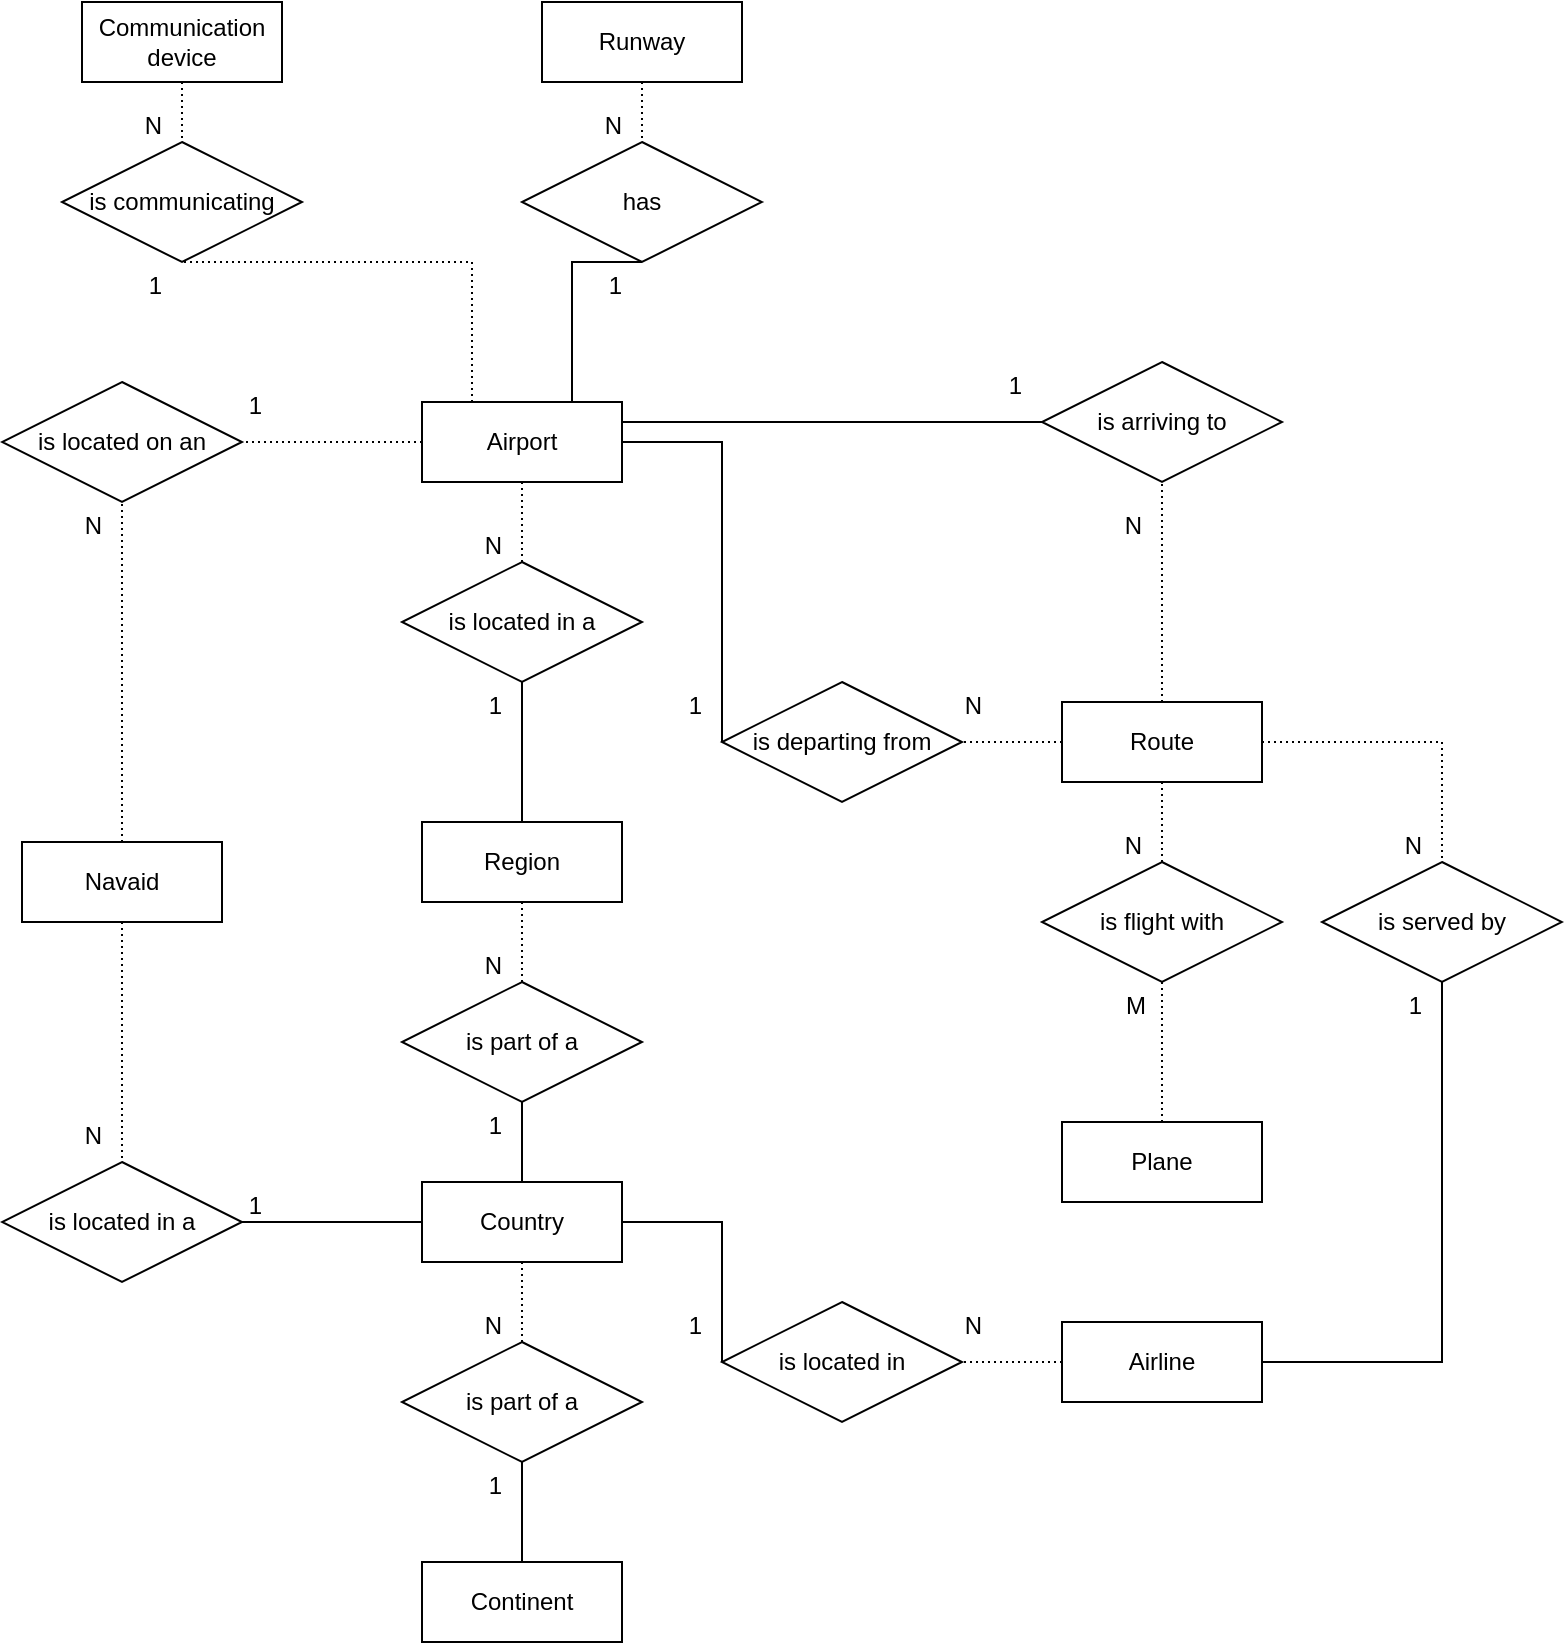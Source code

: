 <mxfile version="12.8.5" type="github">
  <diagram id="QOBkVK9os_g-NTVw1f61" name="Page-1">
    <mxGraphModel dx="1422" dy="762" grid="1" gridSize="10" guides="1" tooltips="1" connect="1" arrows="1" fold="1" page="1" pageScale="1" pageWidth="827" pageHeight="1169" math="0" shadow="0">
      <root>
        <mxCell id="0" />
        <mxCell id="1" parent="0" />
        <mxCell id="nIdmVU4Ml0ts0ksLowSz-1" value="Airline" style="whiteSpace=wrap;html=1;align=center;direction=west;" parent="1" vertex="1">
          <mxGeometry x="560" y="670" width="100" height="40" as="geometry" />
        </mxCell>
        <mxCell id="nIdmVU4Ml0ts0ksLowSz-2" value="Runway" style="whiteSpace=wrap;html=1;align=center;" parent="1" vertex="1">
          <mxGeometry x="300" y="10" width="100" height="40" as="geometry" />
        </mxCell>
        <mxCell id="nIdmVU4Ml0ts0ksLowSz-3" value="Navaid" style="whiteSpace=wrap;html=1;align=center;" parent="1" vertex="1">
          <mxGeometry x="40" y="430" width="100" height="40" as="geometry" />
        </mxCell>
        <mxCell id="nIdmVU4Ml0ts0ksLowSz-4" value="Communication device" style="whiteSpace=wrap;html=1;align=center;" parent="1" vertex="1">
          <mxGeometry x="70" y="10" width="100" height="40" as="geometry" />
        </mxCell>
        <mxCell id="nIdmVU4Ml0ts0ksLowSz-5" value="Region" style="whiteSpace=wrap;html=1;align=center;" parent="1" vertex="1">
          <mxGeometry x="240" y="420" width="100" height="40" as="geometry" />
        </mxCell>
        <mxCell id="nIdmVU4Ml0ts0ksLowSz-6" value="Airport" style="whiteSpace=wrap;html=1;align=center;" parent="1" vertex="1">
          <mxGeometry x="240" y="210" width="100" height="40" as="geometry" />
        </mxCell>
        <mxCell id="nIdmVU4Ml0ts0ksLowSz-8" value="Continent" style="whiteSpace=wrap;html=1;align=center;" parent="1" vertex="1">
          <mxGeometry x="240" y="790" width="100" height="40" as="geometry" />
        </mxCell>
        <mxCell id="nIdmVU4Ml0ts0ksLowSz-9" value="Plane" style="whiteSpace=wrap;html=1;align=center;" parent="1" vertex="1">
          <mxGeometry x="560" y="570" width="100" height="40" as="geometry" />
        </mxCell>
        <mxCell id="nIdmVU4Ml0ts0ksLowSz-10" value="Route" style="whiteSpace=wrap;html=1;align=center;" parent="1" vertex="1">
          <mxGeometry x="560" y="360" width="100" height="40" as="geometry" />
        </mxCell>
        <mxCell id="nIdmVU4Ml0ts0ksLowSz-11" value="is part of a" style="shape=rhombus;perimeter=rhombusPerimeter;whiteSpace=wrap;html=1;align=center;" parent="1" vertex="1">
          <mxGeometry x="230" y="680" width="120" height="60" as="geometry" />
        </mxCell>
        <mxCell id="nIdmVU4Ml0ts0ksLowSz-20" value="" style="endArrow=none;html=1;rounded=0;shadow=0;entryX=0.5;entryY=1;entryDx=0;entryDy=0;" parent="1" source="nIdmVU4Ml0ts0ksLowSz-8" target="nIdmVU4Ml0ts0ksLowSz-11" edge="1">
          <mxGeometry relative="1" as="geometry">
            <mxPoint x="450" y="760" as="sourcePoint" />
            <mxPoint x="490" y="590" as="targetPoint" />
          </mxGeometry>
        </mxCell>
        <mxCell id="nIdmVU4Ml0ts0ksLowSz-21" value="1" style="resizable=0;html=1;align=right;verticalAlign=bottom;" parent="nIdmVU4Ml0ts0ksLowSz-20" connectable="0" vertex="1">
          <mxGeometry x="1" relative="1" as="geometry">
            <mxPoint x="-10" y="20" as="offset" />
          </mxGeometry>
        </mxCell>
        <mxCell id="nIdmVU4Ml0ts0ksLowSz-22" value="" style="endArrow=none;html=1;rounded=0;dashed=1;dashPattern=1 2;shadow=0;exitX=0.5;exitY=1;exitDx=0;exitDy=0;entryX=0.5;entryY=0;entryDx=0;entryDy=0;" parent="1" source="nIdmVU4Ml0ts0ksLowSz-24" target="nIdmVU4Ml0ts0ksLowSz-11" edge="1">
          <mxGeometry relative="1" as="geometry">
            <mxPoint x="290" y="640" as="sourcePoint" />
            <mxPoint x="490" y="590" as="targetPoint" />
          </mxGeometry>
        </mxCell>
        <mxCell id="nIdmVU4Ml0ts0ksLowSz-23" value="N" style="resizable=0;html=1;align=right;verticalAlign=bottom;" parent="nIdmVU4Ml0ts0ksLowSz-22" connectable="0" vertex="1">
          <mxGeometry x="1" relative="1" as="geometry">
            <mxPoint x="-10" as="offset" />
          </mxGeometry>
        </mxCell>
        <mxCell id="nIdmVU4Ml0ts0ksLowSz-24" value="Country" style="whiteSpace=wrap;html=1;align=center;" parent="1" vertex="1">
          <mxGeometry x="240" y="600" width="100" height="40" as="geometry" />
        </mxCell>
        <mxCell id="nIdmVU4Ml0ts0ksLowSz-25" value="is part of a" style="shape=rhombus;perimeter=rhombusPerimeter;whiteSpace=wrap;html=1;align=center;" parent="1" vertex="1">
          <mxGeometry x="230" y="500" width="120" height="60" as="geometry" />
        </mxCell>
        <mxCell id="nIdmVU4Ml0ts0ksLowSz-26" value="" style="endArrow=none;html=1;rounded=0;shadow=0;exitX=0.5;exitY=0;exitDx=0;exitDy=0;entryX=0.5;entryY=1;entryDx=0;entryDy=0;" parent="1" source="nIdmVU4Ml0ts0ksLowSz-24" target="nIdmVU4Ml0ts0ksLowSz-25" edge="1">
          <mxGeometry relative="1" as="geometry">
            <mxPoint x="330" y="590" as="sourcePoint" />
            <mxPoint x="490" y="590" as="targetPoint" />
          </mxGeometry>
        </mxCell>
        <mxCell id="nIdmVU4Ml0ts0ksLowSz-27" value="1" style="resizable=0;html=1;align=right;verticalAlign=bottom;" parent="nIdmVU4Ml0ts0ksLowSz-26" connectable="0" vertex="1">
          <mxGeometry x="1" relative="1" as="geometry">
            <mxPoint x="-10" y="20" as="offset" />
          </mxGeometry>
        </mxCell>
        <mxCell id="nIdmVU4Ml0ts0ksLowSz-30" value="is located in a" style="shape=rhombus;perimeter=rhombusPerimeter;whiteSpace=wrap;html=1;align=center;" parent="1" vertex="1">
          <mxGeometry x="230" y="290" width="120" height="60" as="geometry" />
        </mxCell>
        <mxCell id="nIdmVU4Ml0ts0ksLowSz-31" value="" style="endArrow=none;html=1;rounded=0;shadow=0;entryX=0.5;entryY=1;entryDx=0;entryDy=0;exitX=0.5;exitY=0;exitDx=0;exitDy=0;" parent="1" source="nIdmVU4Ml0ts0ksLowSz-5" target="nIdmVU4Ml0ts0ksLowSz-30" edge="1">
          <mxGeometry relative="1" as="geometry">
            <mxPoint x="330" y="390" as="sourcePoint" />
            <mxPoint x="490" y="390" as="targetPoint" />
          </mxGeometry>
        </mxCell>
        <mxCell id="nIdmVU4Ml0ts0ksLowSz-32" value="1" style="resizable=0;html=1;align=right;verticalAlign=bottom;" parent="nIdmVU4Ml0ts0ksLowSz-31" connectable="0" vertex="1">
          <mxGeometry x="1" relative="1" as="geometry">
            <mxPoint x="-10" y="20" as="offset" />
          </mxGeometry>
        </mxCell>
        <mxCell id="nIdmVU4Ml0ts0ksLowSz-34" value="" style="endArrow=none;html=1;rounded=0;dashed=1;dashPattern=1 2;shadow=0;entryX=0.5;entryY=0;entryDx=0;entryDy=0;exitX=0.5;exitY=1;exitDx=0;exitDy=0;" parent="1" source="nIdmVU4Ml0ts0ksLowSz-6" target="nIdmVU4Ml0ts0ksLowSz-30" edge="1">
          <mxGeometry relative="1" as="geometry">
            <mxPoint x="330" y="390" as="sourcePoint" />
            <mxPoint x="490" y="390" as="targetPoint" />
          </mxGeometry>
        </mxCell>
        <mxCell id="nIdmVU4Ml0ts0ksLowSz-35" value="N" style="resizable=0;html=1;align=right;verticalAlign=bottom;" parent="nIdmVU4Ml0ts0ksLowSz-34" connectable="0" vertex="1">
          <mxGeometry x="1" relative="1" as="geometry">
            <mxPoint x="-10" as="offset" />
          </mxGeometry>
        </mxCell>
        <mxCell id="nIdmVU4Ml0ts0ksLowSz-36" value="" style="endArrow=none;html=1;rounded=0;dashed=1;dashPattern=1 2;shadow=0;exitX=0.5;exitY=1;exitDx=0;exitDy=0;entryX=0.5;entryY=0;entryDx=0;entryDy=0;" parent="1" source="nIdmVU4Ml0ts0ksLowSz-5" target="nIdmVU4Ml0ts0ksLowSz-25" edge="1">
          <mxGeometry relative="1" as="geometry">
            <mxPoint x="330" y="390" as="sourcePoint" />
            <mxPoint x="490" y="390" as="targetPoint" />
          </mxGeometry>
        </mxCell>
        <mxCell id="nIdmVU4Ml0ts0ksLowSz-37" value="N" style="resizable=0;html=1;align=right;verticalAlign=bottom;" parent="nIdmVU4Ml0ts0ksLowSz-36" connectable="0" vertex="1">
          <mxGeometry x="1" relative="1" as="geometry">
            <mxPoint x="-10" as="offset" />
          </mxGeometry>
        </mxCell>
        <mxCell id="W7deLKcDwb9GxQglXqNE-1" value="is located in a" style="shape=rhombus;perimeter=rhombusPerimeter;whiteSpace=wrap;html=1;align=center;" vertex="1" parent="1">
          <mxGeometry x="30" y="590" width="120" height="60" as="geometry" />
        </mxCell>
        <mxCell id="W7deLKcDwb9GxQglXqNE-2" value="" style="endArrow=none;html=1;rounded=0;shadow=0;entryX=1;entryY=0.5;entryDx=0;entryDy=0;exitX=0;exitY=0.5;exitDx=0;exitDy=0;" edge="1" parent="1" target="W7deLKcDwb9GxQglXqNE-1" source="nIdmVU4Ml0ts0ksLowSz-24">
          <mxGeometry relative="1" as="geometry">
            <mxPoint x="450" y="640" as="sourcePoint" />
            <mxPoint x="650" y="610" as="targetPoint" />
          </mxGeometry>
        </mxCell>
        <mxCell id="W7deLKcDwb9GxQglXqNE-3" value="1" style="resizable=0;html=1;align=right;verticalAlign=bottom;" connectable="0" vertex="1" parent="W7deLKcDwb9GxQglXqNE-2">
          <mxGeometry x="1" relative="1" as="geometry">
            <mxPoint x="10" as="offset" />
          </mxGeometry>
        </mxCell>
        <mxCell id="W7deLKcDwb9GxQglXqNE-4" value="" style="endArrow=none;html=1;rounded=0;dashed=1;dashPattern=1 2;shadow=0;entryX=0.5;entryY=0;entryDx=0;entryDy=0;exitX=0.5;exitY=1;exitDx=0;exitDy=0;" edge="1" parent="1" target="W7deLKcDwb9GxQglXqNE-1" source="nIdmVU4Ml0ts0ksLowSz-3">
          <mxGeometry relative="1" as="geometry">
            <mxPoint x="450" y="470" as="sourcePoint" />
            <mxPoint x="650" y="610" as="targetPoint" />
          </mxGeometry>
        </mxCell>
        <mxCell id="W7deLKcDwb9GxQglXqNE-5" value="N" style="resizable=0;html=1;align=right;verticalAlign=bottom;" connectable="0" vertex="1" parent="W7deLKcDwb9GxQglXqNE-4">
          <mxGeometry x="1" relative="1" as="geometry">
            <mxPoint x="-10" y="-5" as="offset" />
          </mxGeometry>
        </mxCell>
        <mxCell id="W7deLKcDwb9GxQglXqNE-6" value="is located on an" style="shape=rhombus;perimeter=rhombusPerimeter;whiteSpace=wrap;html=1;align=center;" vertex="1" parent="1">
          <mxGeometry x="30" y="200" width="120" height="60" as="geometry" />
        </mxCell>
        <mxCell id="W7deLKcDwb9GxQglXqNE-11" value="" style="endArrow=none;html=1;rounded=0;dashed=1;dashPattern=1 2;shadow=0;exitX=0.5;exitY=0;exitDx=0;exitDy=0;entryX=0.5;entryY=1;entryDx=0;entryDy=0;" edge="1" parent="1" source="nIdmVU4Ml0ts0ksLowSz-3" target="W7deLKcDwb9GxQglXqNE-6">
          <mxGeometry relative="1" as="geometry">
            <mxPoint x="330" y="390" as="sourcePoint" />
            <mxPoint x="490" y="390" as="targetPoint" />
            <Array as="points" />
          </mxGeometry>
        </mxCell>
        <mxCell id="W7deLKcDwb9GxQglXqNE-12" value="N" style="resizable=0;html=1;align=right;verticalAlign=bottom;" connectable="0" vertex="1" parent="W7deLKcDwb9GxQglXqNE-11">
          <mxGeometry x="1" relative="1" as="geometry">
            <mxPoint x="-10" y="20" as="offset" />
          </mxGeometry>
        </mxCell>
        <mxCell id="W7deLKcDwb9GxQglXqNE-13" value="" style="endArrow=none;html=1;rounded=0;dashed=1;dashPattern=1 2;shadow=0;entryX=1;entryY=0.5;entryDx=0;entryDy=0;exitX=0;exitY=0.5;exitDx=0;exitDy=0;" edge="1" parent="1" source="nIdmVU4Ml0ts0ksLowSz-6" target="W7deLKcDwb9GxQglXqNE-6">
          <mxGeometry relative="1" as="geometry">
            <mxPoint x="330" y="390" as="sourcePoint" />
            <mxPoint x="490" y="390" as="targetPoint" />
          </mxGeometry>
        </mxCell>
        <mxCell id="W7deLKcDwb9GxQglXqNE-14" value="1" style="resizable=0;html=1;align=right;verticalAlign=bottom;" connectable="0" vertex="1" parent="W7deLKcDwb9GxQglXqNE-13">
          <mxGeometry x="1" relative="1" as="geometry">
            <mxPoint x="10" y="-10" as="offset" />
          </mxGeometry>
        </mxCell>
        <mxCell id="W7deLKcDwb9GxQglXqNE-15" value="is departing from" style="shape=rhombus;perimeter=rhombusPerimeter;whiteSpace=wrap;html=1;align=center;" vertex="1" parent="1">
          <mxGeometry x="390" y="350" width="120" height="60" as="geometry" />
        </mxCell>
        <mxCell id="W7deLKcDwb9GxQglXqNE-16" value="is arriving to" style="shape=rhombus;perimeter=rhombusPerimeter;whiteSpace=wrap;html=1;align=center;" vertex="1" parent="1">
          <mxGeometry x="550" y="190" width="120" height="60" as="geometry" />
        </mxCell>
        <mxCell id="W7deLKcDwb9GxQglXqNE-17" value="" style="endArrow=none;html=1;rounded=0;shadow=0;exitX=1;exitY=0.5;exitDx=0;exitDy=0;entryX=0;entryY=0.5;entryDx=0;entryDy=0;" edge="1" parent="1" source="nIdmVU4Ml0ts0ksLowSz-6" target="W7deLKcDwb9GxQglXqNE-15">
          <mxGeometry relative="1" as="geometry">
            <mxPoint x="330" y="290" as="sourcePoint" />
            <mxPoint x="490" y="290" as="targetPoint" />
            <Array as="points">
              <mxPoint x="390" y="230" />
            </Array>
          </mxGeometry>
        </mxCell>
        <mxCell id="W7deLKcDwb9GxQglXqNE-18" value="1" style="resizable=0;html=1;align=right;verticalAlign=bottom;" connectable="0" vertex="1" parent="W7deLKcDwb9GxQglXqNE-17">
          <mxGeometry x="1" relative="1" as="geometry">
            <mxPoint x="-10" y="-10" as="offset" />
          </mxGeometry>
        </mxCell>
        <mxCell id="W7deLKcDwb9GxQglXqNE-19" value="" style="endArrow=none;html=1;rounded=0;dashed=1;dashPattern=1 2;shadow=0;entryX=1;entryY=0.5;entryDx=0;entryDy=0;exitX=0;exitY=0.5;exitDx=0;exitDy=0;" edge="1" parent="1" source="nIdmVU4Ml0ts0ksLowSz-10" target="W7deLKcDwb9GxQglXqNE-15">
          <mxGeometry relative="1" as="geometry">
            <mxPoint x="330" y="290" as="sourcePoint" />
            <mxPoint x="490" y="290" as="targetPoint" />
          </mxGeometry>
        </mxCell>
        <mxCell id="W7deLKcDwb9GxQglXqNE-20" value="N" style="resizable=0;html=1;align=right;verticalAlign=bottom;" connectable="0" vertex="1" parent="W7deLKcDwb9GxQglXqNE-19">
          <mxGeometry x="1" relative="1" as="geometry">
            <mxPoint x="10" y="-10" as="offset" />
          </mxGeometry>
        </mxCell>
        <mxCell id="W7deLKcDwb9GxQglXqNE-21" value="" style="endArrow=none;html=1;rounded=0;shadow=0;entryX=0;entryY=0.5;entryDx=0;entryDy=0;exitX=1;exitY=0.25;exitDx=0;exitDy=0;" edge="1" parent="1" source="nIdmVU4Ml0ts0ksLowSz-6" target="W7deLKcDwb9GxQglXqNE-16">
          <mxGeometry relative="1" as="geometry">
            <mxPoint x="330" y="290" as="sourcePoint" />
            <mxPoint x="490" y="290" as="targetPoint" />
          </mxGeometry>
        </mxCell>
        <mxCell id="W7deLKcDwb9GxQglXqNE-22" value="1" style="resizable=0;html=1;align=right;verticalAlign=bottom;" connectable="0" vertex="1" parent="W7deLKcDwb9GxQglXqNE-21">
          <mxGeometry x="1" relative="1" as="geometry">
            <mxPoint x="-10" y="-10" as="offset" />
          </mxGeometry>
        </mxCell>
        <mxCell id="W7deLKcDwb9GxQglXqNE-23" value="" style="endArrow=none;html=1;rounded=0;dashed=1;dashPattern=1 2;shadow=0;entryX=0.5;entryY=1;entryDx=0;entryDy=0;exitX=0.5;exitY=0;exitDx=0;exitDy=0;" edge="1" parent="1" source="nIdmVU4Ml0ts0ksLowSz-10" target="W7deLKcDwb9GxQglXqNE-16">
          <mxGeometry relative="1" as="geometry">
            <mxPoint x="330" y="290" as="sourcePoint" />
            <mxPoint x="490" y="290" as="targetPoint" />
          </mxGeometry>
        </mxCell>
        <mxCell id="W7deLKcDwb9GxQglXqNE-24" value="N" style="resizable=0;html=1;align=right;verticalAlign=bottom;" connectable="0" vertex="1" parent="W7deLKcDwb9GxQglXqNE-23">
          <mxGeometry x="1" relative="1" as="geometry">
            <mxPoint x="-10" y="30" as="offset" />
          </mxGeometry>
        </mxCell>
        <mxCell id="W7deLKcDwb9GxQglXqNE-25" value="is flight with" style="shape=rhombus;perimeter=rhombusPerimeter;whiteSpace=wrap;html=1;align=center;" vertex="1" parent="1">
          <mxGeometry x="550" y="440" width="120" height="60" as="geometry" />
        </mxCell>
        <mxCell id="W7deLKcDwb9GxQglXqNE-26" value="" style="endArrow=none;html=1;rounded=0;dashed=1;dashPattern=1 2;shadow=0;entryX=0.5;entryY=0;entryDx=0;entryDy=0;exitX=0.5;exitY=1;exitDx=0;exitDy=0;" edge="1" parent="1" source="nIdmVU4Ml0ts0ksLowSz-10" target="W7deLKcDwb9GxQglXqNE-25">
          <mxGeometry relative="1" as="geometry">
            <mxPoint x="330" y="290" as="sourcePoint" />
            <mxPoint x="490" y="290" as="targetPoint" />
          </mxGeometry>
        </mxCell>
        <mxCell id="W7deLKcDwb9GxQglXqNE-27" value="N" style="resizable=0;html=1;align=right;verticalAlign=bottom;" connectable="0" vertex="1" parent="W7deLKcDwb9GxQglXqNE-26">
          <mxGeometry x="1" relative="1" as="geometry">
            <mxPoint x="-10" as="offset" />
          </mxGeometry>
        </mxCell>
        <mxCell id="W7deLKcDwb9GxQglXqNE-34" value="" style="endArrow=none;html=1;rounded=0;dashed=1;dashPattern=1 2;shadow=0;strokeColor=#000000;exitX=0.5;exitY=1;exitDx=0;exitDy=0;entryX=0.5;entryY=0;entryDx=0;entryDy=0;" edge="1" parent="1" source="W7deLKcDwb9GxQglXqNE-25" target="nIdmVU4Ml0ts0ksLowSz-9">
          <mxGeometry relative="1" as="geometry">
            <mxPoint x="330" y="490" as="sourcePoint" />
            <mxPoint x="490" y="490" as="targetPoint" />
          </mxGeometry>
        </mxCell>
        <mxCell id="W7deLKcDwb9GxQglXqNE-35" value="M" style="resizable=0;html=1;align=left;verticalAlign=bottom;" connectable="0" vertex="1" parent="W7deLKcDwb9GxQglXqNE-34">
          <mxGeometry x="-1" relative="1" as="geometry">
            <mxPoint x="-20" y="20" as="offset" />
          </mxGeometry>
        </mxCell>
        <mxCell id="W7deLKcDwb9GxQglXqNE-37" value="is&amp;nbsp;communicating" style="shape=rhombus;perimeter=rhombusPerimeter;whiteSpace=wrap;html=1;align=center;" vertex="1" parent="1">
          <mxGeometry x="60" y="80" width="120" height="60" as="geometry" />
        </mxCell>
        <mxCell id="W7deLKcDwb9GxQglXqNE-38" value="" style="endArrow=none;html=1;rounded=0;dashed=1;dashPattern=1 2;shadow=0;strokeColor=#000000;entryX=0.5;entryY=0;entryDx=0;entryDy=0;exitX=0.5;exitY=1;exitDx=0;exitDy=0;" edge="1" parent="1" source="nIdmVU4Ml0ts0ksLowSz-4" target="W7deLKcDwb9GxQglXqNE-37">
          <mxGeometry relative="1" as="geometry">
            <mxPoint x="370" y="90" as="sourcePoint" />
            <mxPoint x="310" y="80" as="targetPoint" />
          </mxGeometry>
        </mxCell>
        <mxCell id="W7deLKcDwb9GxQglXqNE-39" value="N" style="resizable=0;html=1;align=right;verticalAlign=bottom;" connectable="0" vertex="1" parent="W7deLKcDwb9GxQglXqNE-38">
          <mxGeometry x="1" relative="1" as="geometry">
            <mxPoint x="-10" as="offset" />
          </mxGeometry>
        </mxCell>
        <mxCell id="W7deLKcDwb9GxQglXqNE-40" value="" style="endArrow=none;html=1;rounded=0;dashed=1;dashPattern=1 2;shadow=0;strokeColor=#000000;entryX=0.5;entryY=1;entryDx=0;entryDy=0;exitX=0.25;exitY=0;exitDx=0;exitDy=0;" edge="1" parent="1" source="nIdmVU4Ml0ts0ksLowSz-6" target="W7deLKcDwb9GxQglXqNE-37">
          <mxGeometry relative="1" as="geometry">
            <mxPoint x="100" y="80" as="sourcePoint" />
            <mxPoint x="140" y="130" as="targetPoint" />
            <Array as="points">
              <mxPoint x="265" y="140" />
            </Array>
          </mxGeometry>
        </mxCell>
        <mxCell id="W7deLKcDwb9GxQglXqNE-41" value="1" style="resizable=0;html=1;align=right;verticalAlign=bottom;" connectable="0" vertex="1" parent="W7deLKcDwb9GxQglXqNE-40">
          <mxGeometry x="1" relative="1" as="geometry">
            <mxPoint x="-10" y="20" as="offset" />
          </mxGeometry>
        </mxCell>
        <mxCell id="W7deLKcDwb9GxQglXqNE-42" value="has" style="shape=rhombus;perimeter=rhombusPerimeter;whiteSpace=wrap;html=1;align=center;" vertex="1" parent="1">
          <mxGeometry x="290" y="80" width="120" height="60" as="geometry" />
        </mxCell>
        <mxCell id="W7deLKcDwb9GxQglXqNE-43" value="" style="endArrow=none;html=1;rounded=0;dashed=1;dashPattern=1 2;shadow=0;strokeColor=#000000;entryX=0.5;entryY=0;entryDx=0;entryDy=0;exitX=0.5;exitY=1;exitDx=0;exitDy=0;" edge="1" parent="1" source="nIdmVU4Ml0ts0ksLowSz-2" target="W7deLKcDwb9GxQglXqNE-42">
          <mxGeometry relative="1" as="geometry">
            <mxPoint x="330" y="290" as="sourcePoint" />
            <mxPoint x="490" y="290" as="targetPoint" />
          </mxGeometry>
        </mxCell>
        <mxCell id="W7deLKcDwb9GxQglXqNE-44" value="N" style="resizable=0;html=1;align=right;verticalAlign=bottom;" connectable="0" vertex="1" parent="W7deLKcDwb9GxQglXqNE-43">
          <mxGeometry x="1" relative="1" as="geometry">
            <mxPoint x="-10" as="offset" />
          </mxGeometry>
        </mxCell>
        <mxCell id="W7deLKcDwb9GxQglXqNE-45" value="" style="endArrow=none;html=1;rounded=0;shadow=0;strokeColor=#000000;entryX=0.5;entryY=1;entryDx=0;entryDy=0;exitX=0.75;exitY=0;exitDx=0;exitDy=0;" edge="1" parent="1" source="nIdmVU4Ml0ts0ksLowSz-6" target="W7deLKcDwb9GxQglXqNE-42">
          <mxGeometry relative="1" as="geometry">
            <mxPoint x="330" y="290" as="sourcePoint" />
            <mxPoint x="490" y="290" as="targetPoint" />
            <Array as="points">
              <mxPoint x="315" y="140" />
            </Array>
          </mxGeometry>
        </mxCell>
        <mxCell id="W7deLKcDwb9GxQglXqNE-46" value="1" style="resizable=0;html=1;align=right;verticalAlign=bottom;" connectable="0" vertex="1" parent="W7deLKcDwb9GxQglXqNE-45">
          <mxGeometry x="1" relative="1" as="geometry">
            <mxPoint x="-10" y="20" as="offset" />
          </mxGeometry>
        </mxCell>
        <mxCell id="W7deLKcDwb9GxQglXqNE-47" value="is located in" style="shape=rhombus;perimeter=rhombusPerimeter;whiteSpace=wrap;html=1;align=center;" vertex="1" parent="1">
          <mxGeometry x="390" y="660" width="120" height="60" as="geometry" />
        </mxCell>
        <mxCell id="W7deLKcDwb9GxQglXqNE-48" value="" style="endArrow=none;html=1;rounded=0;shadow=0;strokeColor=#000000;exitX=1;exitY=0.5;exitDx=0;exitDy=0;entryX=0;entryY=0.5;entryDx=0;entryDy=0;" edge="1" parent="1" source="nIdmVU4Ml0ts0ksLowSz-24" target="W7deLKcDwb9GxQglXqNE-47">
          <mxGeometry relative="1" as="geometry">
            <mxPoint x="330" y="490" as="sourcePoint" />
            <mxPoint x="490" y="490" as="targetPoint" />
            <Array as="points">
              <mxPoint x="390" y="620" />
            </Array>
          </mxGeometry>
        </mxCell>
        <mxCell id="W7deLKcDwb9GxQglXqNE-49" value="1" style="resizable=0;html=1;align=right;verticalAlign=bottom;" connectable="0" vertex="1" parent="W7deLKcDwb9GxQglXqNE-48">
          <mxGeometry x="1" relative="1" as="geometry">
            <mxPoint x="-10" y="-10" as="offset" />
          </mxGeometry>
        </mxCell>
        <mxCell id="W7deLKcDwb9GxQglXqNE-50" value="" style="endArrow=none;html=1;rounded=0;dashed=1;dashPattern=1 2;shadow=0;strokeColor=#000000;exitX=1;exitY=0.5;exitDx=0;exitDy=0;entryX=1;entryY=0.5;entryDx=0;entryDy=0;" edge="1" parent="1" source="nIdmVU4Ml0ts0ksLowSz-1" target="W7deLKcDwb9GxQglXqNE-47">
          <mxGeometry relative="1" as="geometry">
            <mxPoint x="330" y="490" as="sourcePoint" />
            <mxPoint x="490" y="490" as="targetPoint" />
          </mxGeometry>
        </mxCell>
        <mxCell id="W7deLKcDwb9GxQglXqNE-51" value="N" style="resizable=0;html=1;align=right;verticalAlign=bottom;" connectable="0" vertex="1" parent="W7deLKcDwb9GxQglXqNE-50">
          <mxGeometry x="1" relative="1" as="geometry">
            <mxPoint x="10" y="-10" as="offset" />
          </mxGeometry>
        </mxCell>
        <mxCell id="W7deLKcDwb9GxQglXqNE-52" value="is served by" style="shape=rhombus;perimeter=rhombusPerimeter;whiteSpace=wrap;html=1;align=center;" vertex="1" parent="1">
          <mxGeometry x="690" y="440" width="120" height="60" as="geometry" />
        </mxCell>
        <mxCell id="W7deLKcDwb9GxQglXqNE-55" value="" style="endArrow=none;html=1;rounded=0;dashed=1;dashPattern=1 2;shadow=0;strokeColor=#000000;entryX=0.5;entryY=0;entryDx=0;entryDy=0;exitX=1;exitY=0.5;exitDx=0;exitDy=0;" edge="1" parent="1" source="nIdmVU4Ml0ts0ksLowSz-10" target="W7deLKcDwb9GxQglXqNE-52">
          <mxGeometry relative="1" as="geometry">
            <mxPoint x="330" y="490" as="sourcePoint" />
            <mxPoint x="490" y="490" as="targetPoint" />
            <Array as="points">
              <mxPoint x="750" y="380" />
            </Array>
          </mxGeometry>
        </mxCell>
        <mxCell id="W7deLKcDwb9GxQglXqNE-56" value="N" style="resizable=0;html=1;align=right;verticalAlign=bottom;" connectable="0" vertex="1" parent="W7deLKcDwb9GxQglXqNE-55">
          <mxGeometry x="1" relative="1" as="geometry">
            <mxPoint x="-10" as="offset" />
          </mxGeometry>
        </mxCell>
        <mxCell id="W7deLKcDwb9GxQglXqNE-57" value="" style="endArrow=none;html=1;rounded=0;shadow=0;strokeColor=#000000;entryX=0.5;entryY=1;entryDx=0;entryDy=0;exitX=0;exitY=0.5;exitDx=0;exitDy=0;" edge="1" parent="1" source="nIdmVU4Ml0ts0ksLowSz-1" target="W7deLKcDwb9GxQglXqNE-52">
          <mxGeometry relative="1" as="geometry">
            <mxPoint x="330" y="490" as="sourcePoint" />
            <mxPoint x="490" y="490" as="targetPoint" />
            <Array as="points">
              <mxPoint x="750" y="690" />
            </Array>
          </mxGeometry>
        </mxCell>
        <mxCell id="W7deLKcDwb9GxQglXqNE-58" value="1" style="resizable=0;html=1;align=right;verticalAlign=bottom;" connectable="0" vertex="1" parent="W7deLKcDwb9GxQglXqNE-57">
          <mxGeometry x="1" relative="1" as="geometry">
            <mxPoint x="-10" y="20" as="offset" />
          </mxGeometry>
        </mxCell>
      </root>
    </mxGraphModel>
  </diagram>
</mxfile>
